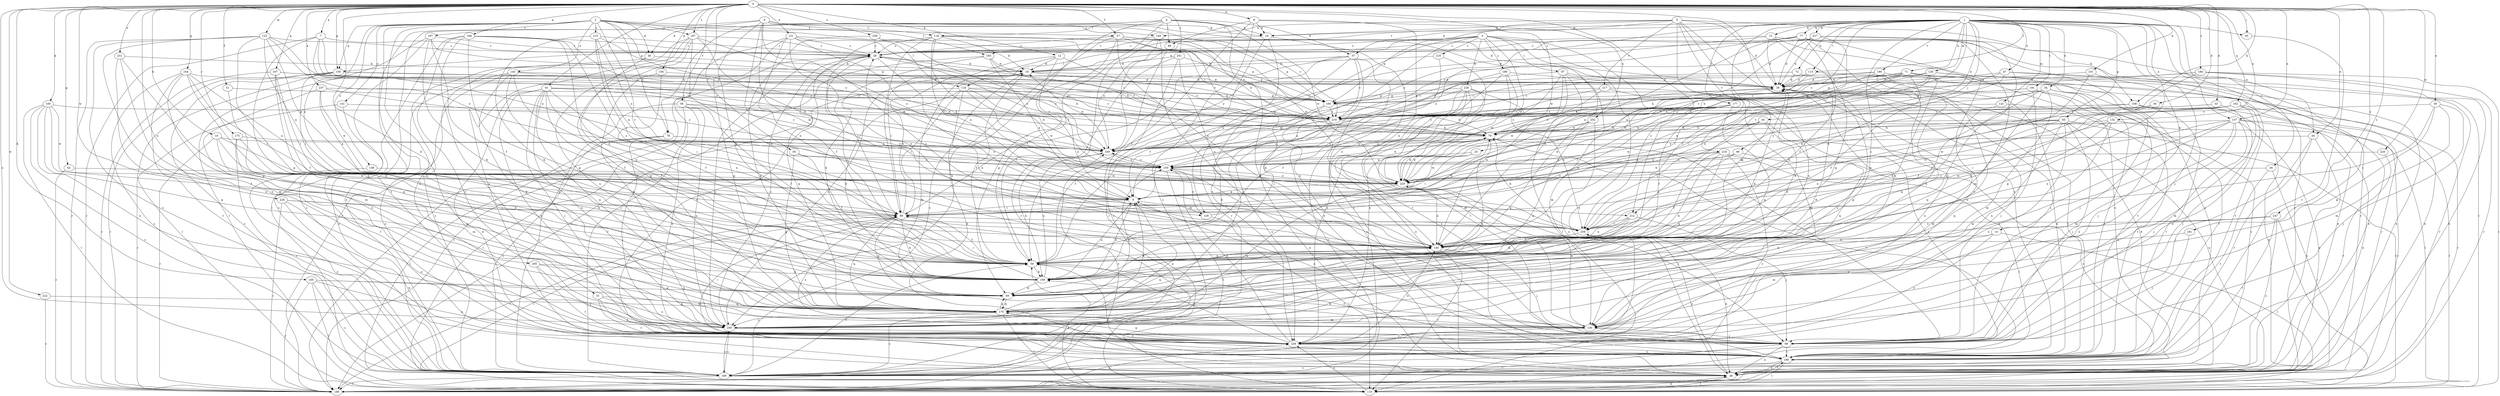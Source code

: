 strict digraph  {
0;
1;
2;
3;
4;
5;
6;
7;
8;
9;
10;
12;
14;
15;
18;
19;
25;
26;
28;
30;
31;
33;
34;
36;
37;
38;
39;
44;
45;
47;
49;
50;
51;
56;
57;
59;
62;
65;
69;
71;
72;
77;
78;
79;
85;
87;
88;
89;
91;
96;
99;
100;
101;
105;
108;
109;
115;
116;
118;
119;
122;
123;
126;
129;
130;
131;
132;
137;
140;
141;
143;
148;
149;
150;
156;
159;
160;
162;
164;
167;
168;
170;
175;
177;
180;
181;
184;
187;
188;
189;
190;
191;
193;
197;
199;
202;
205;
209;
212;
215;
216;
217;
218;
219;
220;
222;
226;
227;
228;
229;
231;
237;
239;
247;
249;
251;
258;
259;
0 -> 7  [label=a];
0 -> 8  [label=a];
0 -> 10  [label=b];
0 -> 12  [label=b];
0 -> 30  [label=d];
0 -> 31  [label=d];
0 -> 33  [label=d];
0 -> 39  [label=e];
0 -> 44  [label=e];
0 -> 50  [label=f];
0 -> 51  [label=f];
0 -> 56  [label=f];
0 -> 57  [label=f];
0 -> 62  [label=g];
0 -> 85  [label=i];
0 -> 91  [label=j];
0 -> 100  [label=k];
0 -> 101  [label=k];
0 -> 105  [label=k];
0 -> 108  [label=k];
0 -> 115  [label=l];
0 -> 122  [label=m];
0 -> 131  [label=n];
0 -> 132  [label=n];
0 -> 137  [label=n];
0 -> 156  [label=p];
0 -> 159  [label=p];
0 -> 162  [label=q];
0 -> 164  [label=q];
0 -> 167  [label=q];
0 -> 168  [label=q];
0 -> 175  [label=r];
0 -> 181  [label=s];
0 -> 184  [label=s];
0 -> 187  [label=s];
0 -> 202  [label=u];
0 -> 205  [label=u];
0 -> 209  [label=u];
0 -> 212  [label=v];
0 -> 220  [label=w];
0 -> 222  [label=w];
0 -> 226  [label=w];
0 -> 231  [label=x];
0 -> 237  [label=x];
0 -> 239  [label=x];
0 -> 247  [label=y];
0 -> 251  [label=z];
0 -> 258  [label=z];
1 -> 14  [label=b];
1 -> 15  [label=b];
1 -> 18  [label=b];
1 -> 25  [label=c];
1 -> 26  [label=c];
1 -> 34  [label=d];
1 -> 44  [label=e];
1 -> 45  [label=e];
1 -> 47  [label=e];
1 -> 65  [label=g];
1 -> 69  [label=g];
1 -> 71  [label=h];
1 -> 72  [label=h];
1 -> 77  [label=h];
1 -> 85  [label=i];
1 -> 96  [label=j];
1 -> 99  [label=j];
1 -> 115  [label=l];
1 -> 123  [label=m];
1 -> 126  [label=m];
1 -> 137  [label=n];
1 -> 170  [label=q];
1 -> 177  [label=r];
1 -> 180  [label=r];
1 -> 190  [label=t];
1 -> 191  [label=t];
1 -> 193  [label=t];
1 -> 212  [label=v];
1 -> 227  [label=w];
1 -> 249  [label=y];
2 -> 9  [label=a];
2 -> 36  [label=d];
2 -> 57  [label=f];
2 -> 78  [label=h];
2 -> 116  [label=l];
2 -> 141  [label=o];
2 -> 143  [label=o];
2 -> 148  [label=o];
2 -> 159  [label=p];
2 -> 187  [label=s];
2 -> 193  [label=t];
2 -> 197  [label=t];
2 -> 199  [label=t];
2 -> 212  [label=v];
2 -> 215  [label=v];
2 -> 239  [label=x];
2 -> 249  [label=y];
3 -> 28  [label=c];
3 -> 49  [label=e];
3 -> 87  [label=i];
3 -> 116  [label=l];
3 -> 129  [label=m];
3 -> 140  [label=n];
3 -> 159  [label=p];
3 -> 180  [label=r];
3 -> 188  [label=s];
3 -> 216  [label=v];
3 -> 228  [label=w];
3 -> 229  [label=w];
3 -> 259  [label=z];
4 -> 18  [label=b];
4 -> 36  [label=d];
4 -> 37  [label=d];
4 -> 59  [label=f];
4 -> 78  [label=h];
4 -> 88  [label=i];
4 -> 99  [label=j];
4 -> 118  [label=l];
4 -> 209  [label=u];
4 -> 229  [label=w];
5 -> 18  [label=b];
5 -> 37  [label=d];
5 -> 38  [label=d];
5 -> 59  [label=f];
5 -> 108  [label=k];
5 -> 149  [label=o];
5 -> 160  [label=p];
5 -> 199  [label=t];
5 -> 209  [label=u];
5 -> 217  [label=v];
5 -> 218  [label=v];
6 -> 9  [label=a];
6 -> 18  [label=b];
6 -> 38  [label=d];
6 -> 59  [label=f];
6 -> 118  [label=l];
6 -> 119  [label=l];
6 -> 129  [label=m];
6 -> 140  [label=n];
6 -> 149  [label=o];
6 -> 189  [label=s];
6 -> 219  [label=v];
7 -> 28  [label=c];
7 -> 150  [label=o];
7 -> 170  [label=q];
7 -> 180  [label=r];
7 -> 219  [label=v];
7 -> 249  [label=y];
8 -> 18  [label=b];
8 -> 59  [label=f];
8 -> 88  [label=i];
8 -> 140  [label=n];
8 -> 189  [label=s];
8 -> 229  [label=w];
9 -> 89  [label=i];
9 -> 109  [label=k];
9 -> 129  [label=m];
10 -> 109  [label=k];
10 -> 140  [label=n];
10 -> 170  [label=q];
10 -> 180  [label=r];
10 -> 249  [label=y];
12 -> 19  [label=b];
12 -> 89  [label=i];
12 -> 140  [label=n];
12 -> 209  [label=u];
12 -> 219  [label=v];
14 -> 119  [label=l];
14 -> 130  [label=m];
14 -> 140  [label=n];
14 -> 239  [label=x];
15 -> 28  [label=c];
15 -> 38  [label=d];
15 -> 69  [label=g];
15 -> 180  [label=r];
15 -> 189  [label=s];
15 -> 249  [label=y];
18 -> 28  [label=c];
18 -> 59  [label=f];
18 -> 140  [label=n];
18 -> 239  [label=x];
19 -> 38  [label=d];
19 -> 59  [label=f];
19 -> 130  [label=m];
19 -> 219  [label=v];
25 -> 89  [label=i];
25 -> 150  [label=o];
25 -> 229  [label=w];
26 -> 180  [label=r];
26 -> 199  [label=t];
26 -> 229  [label=w];
28 -> 19  [label=b];
28 -> 89  [label=i];
28 -> 170  [label=q];
28 -> 180  [label=r];
28 -> 209  [label=u];
28 -> 219  [label=v];
28 -> 259  [label=z];
30 -> 140  [label=n];
30 -> 219  [label=v];
31 -> 170  [label=q];
31 -> 199  [label=t];
31 -> 209  [label=u];
31 -> 239  [label=x];
33 -> 99  [label=j];
33 -> 219  [label=v];
33 -> 229  [label=w];
34 -> 59  [label=f];
34 -> 79  [label=h];
34 -> 99  [label=j];
34 -> 130  [label=m];
34 -> 160  [label=p];
34 -> 170  [label=q];
34 -> 199  [label=t];
34 -> 249  [label=y];
36 -> 19  [label=b];
36 -> 69  [label=g];
36 -> 189  [label=s];
37 -> 9  [label=a];
37 -> 19  [label=b];
37 -> 49  [label=e];
37 -> 89  [label=i];
37 -> 199  [label=t];
37 -> 219  [label=v];
37 -> 249  [label=y];
38 -> 79  [label=h];
38 -> 99  [label=j];
38 -> 160  [label=p];
38 -> 199  [label=t];
38 -> 209  [label=u];
38 -> 239  [label=x];
39 -> 69  [label=g];
39 -> 99  [label=j];
39 -> 130  [label=m];
39 -> 219  [label=v];
39 -> 259  [label=z];
44 -> 99  [label=j];
44 -> 189  [label=s];
44 -> 199  [label=t];
44 -> 249  [label=y];
45 -> 9  [label=a];
45 -> 79  [label=h];
45 -> 130  [label=m];
45 -> 170  [label=q];
45 -> 229  [label=w];
45 -> 259  [label=z];
47 -> 38  [label=d];
47 -> 49  [label=e];
47 -> 79  [label=h];
47 -> 140  [label=n];
47 -> 180  [label=r];
49 -> 19  [label=b];
49 -> 38  [label=d];
49 -> 119  [label=l];
49 -> 199  [label=t];
49 -> 259  [label=z];
50 -> 59  [label=f];
50 -> 150  [label=o];
50 -> 170  [label=q];
51 -> 69  [label=g];
51 -> 160  [label=p];
56 -> 59  [label=f];
56 -> 79  [label=h];
56 -> 119  [label=l];
56 -> 189  [label=s];
56 -> 209  [label=u];
56 -> 219  [label=v];
56 -> 239  [label=x];
57 -> 28  [label=c];
57 -> 69  [label=g];
57 -> 79  [label=h];
57 -> 160  [label=p];
57 -> 189  [label=s];
57 -> 229  [label=w];
57 -> 259  [label=z];
59 -> 28  [label=c];
59 -> 49  [label=e];
59 -> 109  [label=k];
59 -> 140  [label=n];
62 -> 180  [label=r];
62 -> 229  [label=w];
65 -> 9  [label=a];
65 -> 49  [label=e];
65 -> 79  [label=h];
65 -> 99  [label=j];
65 -> 119  [label=l];
65 -> 130  [label=m];
65 -> 140  [label=n];
65 -> 239  [label=x];
65 -> 249  [label=y];
69 -> 38  [label=d];
69 -> 170  [label=q];
71 -> 9  [label=a];
71 -> 38  [label=d];
71 -> 59  [label=f];
71 -> 89  [label=i];
71 -> 99  [label=j];
71 -> 109  [label=k];
71 -> 150  [label=o];
71 -> 180  [label=r];
71 -> 219  [label=v];
71 -> 229  [label=w];
72 -> 38  [label=d];
72 -> 49  [label=e];
72 -> 219  [label=v];
77 -> 9  [label=a];
77 -> 28  [label=c];
77 -> 38  [label=d];
77 -> 59  [label=f];
77 -> 130  [label=m];
77 -> 150  [label=o];
77 -> 189  [label=s];
77 -> 209  [label=u];
77 -> 239  [label=x];
78 -> 99  [label=j];
78 -> 119  [label=l];
78 -> 150  [label=o];
78 -> 189  [label=s];
78 -> 249  [label=y];
79 -> 28  [label=c];
79 -> 99  [label=j];
79 -> 150  [label=o];
79 -> 170  [label=q];
79 -> 199  [label=t];
79 -> 229  [label=w];
79 -> 249  [label=y];
85 -> 199  [label=t];
87 -> 38  [label=d];
87 -> 119  [label=l];
87 -> 130  [label=m];
87 -> 140  [label=n];
87 -> 219  [label=v];
87 -> 229  [label=w];
87 -> 239  [label=x];
88 -> 119  [label=l];
88 -> 249  [label=y];
89 -> 19  [label=b];
89 -> 38  [label=d];
89 -> 59  [label=f];
89 -> 69  [label=g];
89 -> 109  [label=k];
89 -> 119  [label=l];
89 -> 170  [label=q];
89 -> 239  [label=x];
89 -> 259  [label=z];
91 -> 49  [label=e];
91 -> 59  [label=f];
91 -> 79  [label=h];
91 -> 89  [label=i];
91 -> 99  [label=j];
91 -> 140  [label=n];
91 -> 160  [label=p];
91 -> 170  [label=q];
91 -> 209  [label=u];
91 -> 239  [label=x];
91 -> 249  [label=y];
96 -> 150  [label=o];
96 -> 189  [label=s];
96 -> 229  [label=w];
96 -> 259  [label=z];
99 -> 49  [label=e];
99 -> 59  [label=f];
99 -> 180  [label=r];
99 -> 199  [label=t];
100 -> 59  [label=f];
100 -> 69  [label=g];
100 -> 119  [label=l];
100 -> 189  [label=s];
100 -> 209  [label=u];
100 -> 219  [label=v];
100 -> 229  [label=w];
101 -> 38  [label=d];
101 -> 69  [label=g];
101 -> 259  [label=z];
105 -> 69  [label=g];
105 -> 119  [label=l];
105 -> 130  [label=m];
105 -> 180  [label=r];
105 -> 189  [label=s];
105 -> 239  [label=x];
108 -> 49  [label=e];
108 -> 119  [label=l];
108 -> 140  [label=n];
108 -> 199  [label=t];
108 -> 219  [label=v];
109 -> 9  [label=a];
109 -> 38  [label=d];
109 -> 69  [label=g];
109 -> 89  [label=i];
109 -> 249  [label=y];
115 -> 38  [label=d];
115 -> 49  [label=e];
115 -> 79  [label=h];
115 -> 219  [label=v];
116 -> 89  [label=i];
116 -> 109  [label=k];
116 -> 140  [label=n];
116 -> 160  [label=p];
116 -> 180  [label=r];
116 -> 219  [label=v];
116 -> 229  [label=w];
116 -> 249  [label=y];
118 -> 9  [label=a];
118 -> 19  [label=b];
118 -> 28  [label=c];
118 -> 38  [label=d];
118 -> 89  [label=i];
118 -> 160  [label=p];
118 -> 199  [label=t];
118 -> 259  [label=z];
119 -> 49  [label=e];
119 -> 59  [label=f];
119 -> 239  [label=x];
122 -> 9  [label=a];
122 -> 28  [label=c];
122 -> 69  [label=g];
122 -> 150  [label=o];
122 -> 180  [label=r];
122 -> 189  [label=s];
122 -> 229  [label=w];
122 -> 239  [label=x];
122 -> 249  [label=y];
123 -> 69  [label=g];
123 -> 199  [label=t];
123 -> 219  [label=v];
126 -> 38  [label=d];
126 -> 49  [label=e];
126 -> 160  [label=p];
126 -> 199  [label=t];
126 -> 229  [label=w];
126 -> 249  [label=y];
129 -> 79  [label=h];
129 -> 119  [label=l];
129 -> 150  [label=o];
130 -> 9  [label=a];
130 -> 99  [label=j];
130 -> 109  [label=k];
130 -> 229  [label=w];
130 -> 239  [label=x];
131 -> 28  [label=c];
131 -> 59  [label=f];
131 -> 140  [label=n];
131 -> 150  [label=o];
131 -> 170  [label=q];
131 -> 189  [label=s];
131 -> 219  [label=v];
131 -> 229  [label=w];
132 -> 49  [label=e];
132 -> 79  [label=h];
132 -> 170  [label=q];
132 -> 229  [label=w];
132 -> 259  [label=z];
137 -> 49  [label=e];
137 -> 79  [label=h];
137 -> 89  [label=i];
137 -> 99  [label=j];
137 -> 119  [label=l];
137 -> 130  [label=m];
137 -> 140  [label=n];
137 -> 180  [label=r];
137 -> 209  [label=u];
137 -> 239  [label=x];
140 -> 59  [label=f];
140 -> 99  [label=j];
140 -> 119  [label=l];
140 -> 170  [label=q];
141 -> 180  [label=r];
141 -> 199  [label=t];
141 -> 219  [label=v];
143 -> 38  [label=d];
143 -> 49  [label=e];
143 -> 59  [label=f];
143 -> 79  [label=h];
143 -> 140  [label=n];
143 -> 170  [label=q];
143 -> 189  [label=s];
148 -> 189  [label=s];
148 -> 229  [label=w];
149 -> 28  [label=c];
149 -> 99  [label=j];
149 -> 180  [label=r];
149 -> 229  [label=w];
149 -> 249  [label=y];
150 -> 79  [label=h];
150 -> 99  [label=j];
150 -> 119  [label=l];
150 -> 229  [label=w];
150 -> 249  [label=y];
156 -> 38  [label=d];
156 -> 59  [label=f];
156 -> 170  [label=q];
159 -> 38  [label=d];
159 -> 89  [label=i];
159 -> 119  [label=l];
159 -> 180  [label=r];
159 -> 189  [label=s];
159 -> 219  [label=v];
160 -> 59  [label=f];
160 -> 79  [label=h];
160 -> 140  [label=n];
160 -> 219  [label=v];
162 -> 130  [label=m];
162 -> 180  [label=r];
162 -> 219  [label=v];
162 -> 229  [label=w];
162 -> 239  [label=x];
162 -> 259  [label=z];
164 -> 9  [label=a];
164 -> 38  [label=d];
164 -> 89  [label=i];
164 -> 109  [label=k];
164 -> 130  [label=m];
164 -> 189  [label=s];
164 -> 199  [label=t];
167 -> 38  [label=d];
167 -> 59  [label=f];
167 -> 89  [label=i];
167 -> 109  [label=k];
167 -> 180  [label=r];
167 -> 219  [label=v];
168 -> 28  [label=c];
168 -> 69  [label=g];
168 -> 140  [label=n];
168 -> 189  [label=s];
168 -> 209  [label=u];
168 -> 239  [label=x];
168 -> 249  [label=y];
168 -> 259  [label=z];
170 -> 9  [label=a];
170 -> 38  [label=d];
170 -> 69  [label=g];
170 -> 119  [label=l];
170 -> 130  [label=m];
170 -> 150  [label=o];
170 -> 189  [label=s];
170 -> 209  [label=u];
175 -> 109  [label=k];
175 -> 130  [label=m];
175 -> 189  [label=s];
175 -> 249  [label=y];
177 -> 59  [label=f];
177 -> 69  [label=g];
177 -> 89  [label=i];
177 -> 140  [label=n];
177 -> 219  [label=v];
180 -> 89  [label=i];
180 -> 239  [label=x];
181 -> 99  [label=j];
181 -> 140  [label=n];
184 -> 38  [label=d];
184 -> 49  [label=e];
184 -> 119  [label=l];
184 -> 140  [label=n];
184 -> 180  [label=r];
184 -> 219  [label=v];
187 -> 28  [label=c];
187 -> 140  [label=n];
187 -> 150  [label=o];
187 -> 170  [label=q];
187 -> 180  [label=r];
187 -> 199  [label=t];
187 -> 209  [label=u];
187 -> 229  [label=w];
188 -> 9  [label=a];
188 -> 38  [label=d];
188 -> 59  [label=f];
188 -> 199  [label=t];
188 -> 239  [label=x];
189 -> 59  [label=f];
189 -> 180  [label=r];
189 -> 209  [label=u];
189 -> 249  [label=y];
190 -> 38  [label=d];
190 -> 89  [label=i];
190 -> 99  [label=j];
190 -> 170  [label=q];
190 -> 199  [label=t];
190 -> 209  [label=u];
190 -> 219  [label=v];
191 -> 160  [label=p];
191 -> 189  [label=s];
191 -> 199  [label=t];
191 -> 219  [label=v];
191 -> 239  [label=x];
193 -> 9  [label=a];
193 -> 19  [label=b];
193 -> 79  [label=h];
193 -> 109  [label=k];
193 -> 180  [label=r];
197 -> 28  [label=c];
197 -> 59  [label=f];
197 -> 109  [label=k];
197 -> 119  [label=l];
197 -> 160  [label=p];
197 -> 189  [label=s];
199 -> 38  [label=d];
199 -> 49  [label=e];
199 -> 119  [label=l];
199 -> 189  [label=s];
202 -> 69  [label=g];
202 -> 79  [label=h];
202 -> 150  [label=o];
202 -> 170  [label=q];
202 -> 239  [label=x];
205 -> 99  [label=j];
205 -> 109  [label=k];
205 -> 170  [label=q];
205 -> 199  [label=t];
209 -> 9  [label=a];
209 -> 28  [label=c];
209 -> 189  [label=s];
209 -> 239  [label=x];
212 -> 59  [label=f];
212 -> 99  [label=j];
212 -> 109  [label=k];
212 -> 140  [label=n];
212 -> 259  [label=z];
215 -> 9  [label=a];
215 -> 28  [label=c];
215 -> 89  [label=i];
215 -> 109  [label=k];
215 -> 150  [label=o];
215 -> 219  [label=v];
216 -> 19  [label=b];
216 -> 109  [label=k];
216 -> 199  [label=t];
217 -> 130  [label=m];
217 -> 160  [label=p];
217 -> 189  [label=s];
217 -> 229  [label=w];
217 -> 249  [label=y];
218 -> 59  [label=f];
218 -> 69  [label=g];
218 -> 109  [label=k];
218 -> 119  [label=l];
218 -> 150  [label=o];
218 -> 189  [label=s];
218 -> 229  [label=w];
219 -> 49  [label=e];
219 -> 79  [label=h];
219 -> 109  [label=k];
219 -> 209  [label=u];
219 -> 239  [label=x];
220 -> 150  [label=o];
220 -> 199  [label=t];
222 -> 170  [label=q];
222 -> 180  [label=r];
226 -> 49  [label=e];
226 -> 59  [label=f];
226 -> 89  [label=i];
226 -> 180  [label=r];
226 -> 239  [label=x];
227 -> 9  [label=a];
227 -> 19  [label=b];
227 -> 28  [label=c];
227 -> 38  [label=d];
227 -> 119  [label=l];
227 -> 140  [label=n];
227 -> 170  [label=q];
227 -> 219  [label=v];
228 -> 9  [label=a];
228 -> 49  [label=e];
228 -> 130  [label=m];
228 -> 160  [label=p];
228 -> 180  [label=r];
228 -> 189  [label=s];
228 -> 249  [label=y];
228 -> 259  [label=z];
229 -> 9  [label=a];
229 -> 79  [label=h];
229 -> 99  [label=j];
229 -> 140  [label=n];
229 -> 150  [label=o];
229 -> 209  [label=u];
231 -> 19  [label=b];
231 -> 69  [label=g];
231 -> 130  [label=m];
231 -> 209  [label=u];
237 -> 9  [label=a];
237 -> 160  [label=p];
237 -> 209  [label=u];
237 -> 229  [label=w];
237 -> 249  [label=y];
239 -> 59  [label=f];
239 -> 89  [label=i];
239 -> 140  [label=n];
239 -> 150  [label=o];
239 -> 170  [label=q];
239 -> 199  [label=t];
247 -> 109  [label=k];
247 -> 119  [label=l];
247 -> 189  [label=s];
247 -> 199  [label=t];
247 -> 209  [label=u];
247 -> 259  [label=z];
249 -> 19  [label=b];
249 -> 109  [label=k];
249 -> 150  [label=o];
251 -> 19  [label=b];
251 -> 59  [label=f];
251 -> 140  [label=n];
251 -> 160  [label=p];
251 -> 189  [label=s];
258 -> 28  [label=c];
258 -> 150  [label=o];
258 -> 170  [label=q];
258 -> 219  [label=v];
259 -> 28  [label=c];
259 -> 49  [label=e];
259 -> 79  [label=h];
259 -> 140  [label=n];
}
